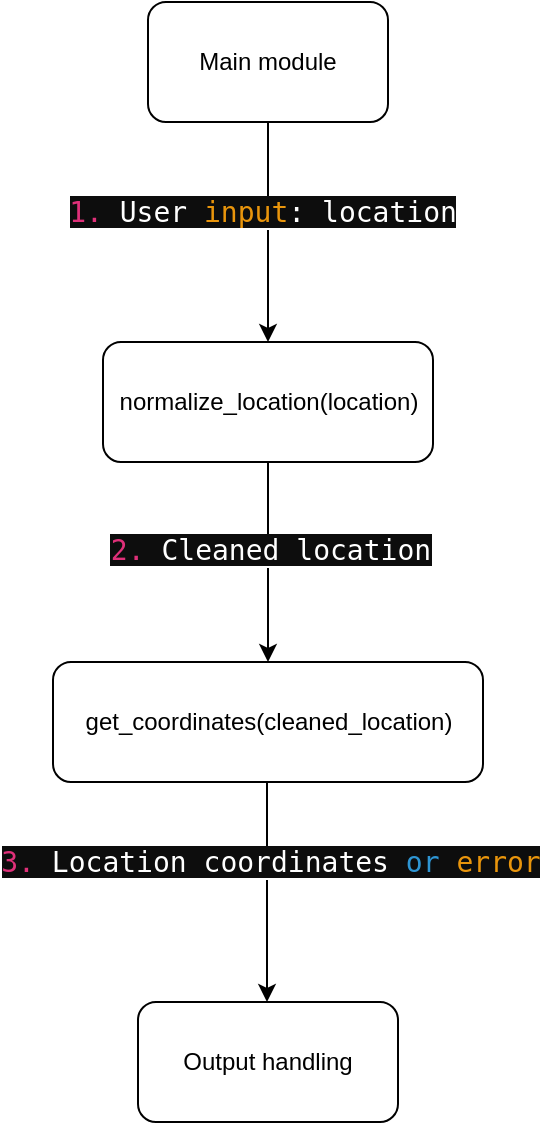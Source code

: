 <mxfile version="24.0.1" type="github" pages="2">
  <diagram name="Pagina-1" id="2YTZIJVzNYT9GM7ww6zc">
    <mxGraphModel dx="794" dy="420" grid="1" gridSize="10" guides="1" tooltips="1" connect="1" arrows="1" fold="1" page="1" pageScale="1" pageWidth="827" pageHeight="1169" math="0" shadow="0">
      <root>
        <mxCell id="0" />
        <mxCell id="1" parent="0" />
        <mxCell id="aRjigV2kszb3W_EXp4IW-1" value="Main module" style="rounded=1;whiteSpace=wrap;html=1;" vertex="1" parent="1">
          <mxGeometry x="140" y="30" width="120" height="60" as="geometry" />
        </mxCell>
        <mxCell id="aRjigV2kszb3W_EXp4IW-2" value="" style="endArrow=classic;html=1;rounded=0;exitX=0.5;exitY=1;exitDx=0;exitDy=0;entryX=0.5;entryY=0;entryDx=0;entryDy=0;" edge="1" parent="1" source="aRjigV2kszb3W_EXp4IW-1" target="aRjigV2kszb3W_EXp4IW-4">
          <mxGeometry width="50" height="50" relative="1" as="geometry">
            <mxPoint x="380" y="250" as="sourcePoint" />
            <mxPoint x="200" y="200" as="targetPoint" />
          </mxGeometry>
        </mxCell>
        <mxCell id="aRjigV2kszb3W_EXp4IW-3" value="&lt;span style=&quot;border: 0px solid rgb(227, 227, 227); box-sizing: border-box; --tw-border-spacing-x: 0; --tw-border-spacing-y: 0; --tw-translate-x: 0; --tw-translate-y: 0; --tw-rotate: 0; --tw-skew-x: 0; --tw-skew-y: 0; --tw-scale-x: 1; --tw-scale-y: 1; --tw-pan-x: ; --tw-pan-y: ; --tw-pinch-zoom: ; --tw-scroll-snap-strictness: proximity; --tw-gradient-from-position: ; --tw-gradient-via-position: ; --tw-gradient-to-position: ; --tw-ordinal: ; --tw-slashed-zero: ; --tw-numeric-figure: ; --tw-numeric-spacing: ; --tw-numeric-fraction: ; --tw-ring-inset: ; --tw-ring-offset-width: 0px; --tw-ring-offset-color: #fff; --tw-ring-color: rgba(69,89,164,.5); --tw-ring-offset-shadow: 0 0 transparent; --tw-ring-shadow: 0 0 transparent; --tw-shadow: 0 0 transparent; --tw-shadow-colored: 0 0 transparent; --tw-blur: ; --tw-brightness: ; --tw-contrast: ; --tw-grayscale: ; --tw-hue-rotate: ; --tw-invert: ; --tw-saturate: ; --tw-sepia: ; --tw-drop-shadow: ; --tw-backdrop-blur: ; --tw-backdrop-brightness: ; --tw-backdrop-contrast: ; --tw-backdrop-grayscale: ; --tw-backdrop-hue-rotate: ; --tw-backdrop-invert: ; --tw-backdrop-opacity: ; --tw-backdrop-saturate: ; --tw-backdrop-sepia: ; color: rgb(223, 48, 121); font-family: &amp;quot;Söhne Mono&amp;quot;, Monaco, &amp;quot;Andale Mono&amp;quot;, &amp;quot;Ubuntu Mono&amp;quot;, monospace; font-size: 14px; text-align: left; white-space-collapse: preserve; background-color: rgb(13, 13, 13);&quot; class=&quot;hljs-number&quot;&gt;1.&lt;/span&gt;&lt;span style=&quot;color: rgb(255, 255, 255); font-family: &amp;quot;Söhne Mono&amp;quot;, Monaco, &amp;quot;Andale Mono&amp;quot;, &amp;quot;Ubuntu Mono&amp;quot;, monospace; font-size: 14px; text-align: left; white-space-collapse: preserve; background-color: rgb(13, 13, 13);&quot;&gt; User &lt;/span&gt;&lt;span style=&quot;border: 0px solid rgb(227, 227, 227); box-sizing: border-box; --tw-border-spacing-x: 0; --tw-border-spacing-y: 0; --tw-translate-x: 0; --tw-translate-y: 0; --tw-rotate: 0; --tw-skew-x: 0; --tw-skew-y: 0; --tw-scale-x: 1; --tw-scale-y: 1; --tw-pan-x: ; --tw-pan-y: ; --tw-pinch-zoom: ; --tw-scroll-snap-strictness: proximity; --tw-gradient-from-position: ; --tw-gradient-via-position: ; --tw-gradient-to-position: ; --tw-ordinal: ; --tw-slashed-zero: ; --tw-numeric-figure: ; --tw-numeric-spacing: ; --tw-numeric-fraction: ; --tw-ring-inset: ; --tw-ring-offset-width: 0px; --tw-ring-offset-color: #fff; --tw-ring-color: rgba(69,89,164,.5); --tw-ring-offset-shadow: 0 0 transparent; --tw-ring-shadow: 0 0 transparent; --tw-shadow: 0 0 transparent; --tw-shadow-colored: 0 0 transparent; --tw-blur: ; --tw-brightness: ; --tw-contrast: ; --tw-grayscale: ; --tw-hue-rotate: ; --tw-invert: ; --tw-saturate: ; --tw-sepia: ; --tw-drop-shadow: ; --tw-backdrop-blur: ; --tw-backdrop-brightness: ; --tw-backdrop-contrast: ; --tw-backdrop-grayscale: ; --tw-backdrop-hue-rotate: ; --tw-backdrop-invert: ; --tw-backdrop-opacity: ; --tw-backdrop-saturate: ; --tw-backdrop-sepia: ; color: rgb(233, 149, 12); font-family: &amp;quot;Söhne Mono&amp;quot;, Monaco, &amp;quot;Andale Mono&amp;quot;, &amp;quot;Ubuntu Mono&amp;quot;, monospace; font-size: 14px; text-align: left; white-space-collapse: preserve; background-color: rgb(13, 13, 13);&quot; class=&quot;hljs-built_in&quot;&gt;input&lt;/span&gt;&lt;span style=&quot;color: rgb(255, 255, 255); font-family: &amp;quot;Söhne Mono&amp;quot;, Monaco, &amp;quot;Andale Mono&amp;quot;, &amp;quot;Ubuntu Mono&amp;quot;, monospace; font-size: 14px; text-align: left; white-space-collapse: preserve; background-color: rgb(13, 13, 13);&quot;&gt;: location&lt;/span&gt;" style="edgeLabel;html=1;align=center;verticalAlign=middle;resizable=0;points=[];" vertex="1" connectable="0" parent="aRjigV2kszb3W_EXp4IW-2">
          <mxGeometry x="-0.188" y="-3" relative="1" as="geometry">
            <mxPoint as="offset" />
          </mxGeometry>
        </mxCell>
        <mxCell id="aRjigV2kszb3W_EXp4IW-4" value="&lt;div style=&quot;text-align: left;&quot;&gt;normalize_location(location)&lt;/div&gt;" style="rounded=1;whiteSpace=wrap;html=1;" vertex="1" parent="1">
          <mxGeometry x="117.5" y="200" width="165" height="60" as="geometry" />
        </mxCell>
        <mxCell id="aRjigV2kszb3W_EXp4IW-5" value="" style="endArrow=classic;html=1;rounded=0;exitX=0.5;exitY=1;exitDx=0;exitDy=0;" edge="1" parent="1" source="aRjigV2kszb3W_EXp4IW-4">
          <mxGeometry width="50" height="50" relative="1" as="geometry">
            <mxPoint x="380" y="250" as="sourcePoint" />
            <mxPoint x="200" y="360" as="targetPoint" />
          </mxGeometry>
        </mxCell>
        <mxCell id="aRjigV2kszb3W_EXp4IW-6" value="&lt;span style=&quot;border: 0px solid rgb(227, 227, 227); box-sizing: border-box; --tw-border-spacing-x: 0; --tw-border-spacing-y: 0; --tw-translate-x: 0; --tw-translate-y: 0; --tw-rotate: 0; --tw-skew-x: 0; --tw-skew-y: 0; --tw-scale-x: 1; --tw-scale-y: 1; --tw-pan-x: ; --tw-pan-y: ; --tw-pinch-zoom: ; --tw-scroll-snap-strictness: proximity; --tw-gradient-from-position: ; --tw-gradient-via-position: ; --tw-gradient-to-position: ; --tw-ordinal: ; --tw-slashed-zero: ; --tw-numeric-figure: ; --tw-numeric-spacing: ; --tw-numeric-fraction: ; --tw-ring-inset: ; --tw-ring-offset-width: 0px; --tw-ring-offset-color: #fff; --tw-ring-color: rgba(69,89,164,.5); --tw-ring-offset-shadow: 0 0 transparent; --tw-ring-shadow: 0 0 transparent; --tw-shadow: 0 0 transparent; --tw-shadow-colored: 0 0 transparent; --tw-blur: ; --tw-brightness: ; --tw-contrast: ; --tw-grayscale: ; --tw-hue-rotate: ; --tw-invert: ; --tw-saturate: ; --tw-sepia: ; --tw-drop-shadow: ; --tw-backdrop-blur: ; --tw-backdrop-brightness: ; --tw-backdrop-contrast: ; --tw-backdrop-grayscale: ; --tw-backdrop-hue-rotate: ; --tw-backdrop-invert: ; --tw-backdrop-opacity: ; --tw-backdrop-saturate: ; --tw-backdrop-sepia: ; color: rgb(223, 48, 121); font-family: &amp;quot;Söhne Mono&amp;quot;, Monaco, &amp;quot;Andale Mono&amp;quot;, &amp;quot;Ubuntu Mono&amp;quot;, monospace; font-size: 14px; text-align: left; white-space-collapse: preserve; background-color: rgb(13, 13, 13);&quot; class=&quot;hljs-number&quot;&gt;2.&lt;/span&gt;&lt;span style=&quot;color: rgb(255, 255, 255); font-family: &amp;quot;Söhne Mono&amp;quot;, Monaco, &amp;quot;Andale Mono&amp;quot;, &amp;quot;Ubuntu Mono&amp;quot;, monospace; font-size: 14px; text-align: left; white-space-collapse: preserve; background-color: rgb(13, 13, 13);&quot;&gt; Cleaned location&lt;/span&gt;" style="edgeLabel;html=1;align=center;verticalAlign=middle;resizable=0;points=[];" vertex="1" connectable="0" parent="aRjigV2kszb3W_EXp4IW-5">
          <mxGeometry x="-0.127" y="1" relative="1" as="geometry">
            <mxPoint as="offset" />
          </mxGeometry>
        </mxCell>
        <mxCell id="aRjigV2kszb3W_EXp4IW-7" value="&lt;div style=&quot;text-align: left;&quot;&gt;get_coordinates(cleaned_location)&lt;/div&gt;" style="rounded=1;whiteSpace=wrap;html=1;" vertex="1" parent="1">
          <mxGeometry x="92.5" y="360" width="215" height="60" as="geometry" />
        </mxCell>
        <mxCell id="aRjigV2kszb3W_EXp4IW-8" value="" style="endArrow=classic;html=1;rounded=0;exitX=0.5;exitY=1;exitDx=0;exitDy=0;" edge="1" parent="1">
          <mxGeometry width="50" height="50" relative="1" as="geometry">
            <mxPoint x="199.5" y="420" as="sourcePoint" />
            <mxPoint x="199.5" y="530" as="targetPoint" />
          </mxGeometry>
        </mxCell>
        <mxCell id="aRjigV2kszb3W_EXp4IW-9" value="&lt;span style=&quot;border: 0px solid rgb(227, 227, 227); box-sizing: border-box; --tw-border-spacing-x: 0; --tw-border-spacing-y: 0; --tw-translate-x: 0; --tw-translate-y: 0; --tw-rotate: 0; --tw-skew-x: 0; --tw-skew-y: 0; --tw-scale-x: 1; --tw-scale-y: 1; --tw-pan-x: ; --tw-pan-y: ; --tw-pinch-zoom: ; --tw-scroll-snap-strictness: proximity; --tw-gradient-from-position: ; --tw-gradient-via-position: ; --tw-gradient-to-position: ; --tw-ordinal: ; --tw-slashed-zero: ; --tw-numeric-figure: ; --tw-numeric-spacing: ; --tw-numeric-fraction: ; --tw-ring-inset: ; --tw-ring-offset-width: 0px; --tw-ring-offset-color: #fff; --tw-ring-color: rgba(69,89,164,.5); --tw-ring-offset-shadow: 0 0 transparent; --tw-ring-shadow: 0 0 transparent; --tw-shadow: 0 0 transparent; --tw-shadow-colored: 0 0 transparent; --tw-blur: ; --tw-brightness: ; --tw-contrast: ; --tw-grayscale: ; --tw-hue-rotate: ; --tw-invert: ; --tw-saturate: ; --tw-sepia: ; --tw-drop-shadow: ; --tw-backdrop-blur: ; --tw-backdrop-brightness: ; --tw-backdrop-contrast: ; --tw-backdrop-grayscale: ; --tw-backdrop-hue-rotate: ; --tw-backdrop-invert: ; --tw-backdrop-opacity: ; --tw-backdrop-saturate: ; --tw-backdrop-sepia: ; color: rgb(223, 48, 121); font-family: &amp;quot;Söhne Mono&amp;quot;, Monaco, &amp;quot;Andale Mono&amp;quot;, &amp;quot;Ubuntu Mono&amp;quot;, monospace; font-size: 14px; text-align: left; white-space-collapse: preserve; background-color: rgb(13, 13, 13);&quot; class=&quot;hljs-number&quot;&gt;3.&lt;/span&gt;&lt;span style=&quot;color: rgb(255, 255, 255); font-family: &amp;quot;Söhne Mono&amp;quot;, Monaco, &amp;quot;Andale Mono&amp;quot;, &amp;quot;Ubuntu Mono&amp;quot;, monospace; font-size: 14px; text-align: left; white-space-collapse: preserve; background-color: rgb(13, 13, 13);&quot;&gt; Location coordinates &lt;/span&gt;&lt;span style=&quot;border: 0px solid rgb(227, 227, 227); box-sizing: border-box; --tw-border-spacing-x: 0; --tw-border-spacing-y: 0; --tw-translate-x: 0; --tw-translate-y: 0; --tw-rotate: 0; --tw-skew-x: 0; --tw-skew-y: 0; --tw-scale-x: 1; --tw-scale-y: 1; --tw-pan-x: ; --tw-pan-y: ; --tw-pinch-zoom: ; --tw-scroll-snap-strictness: proximity; --tw-gradient-from-position: ; --tw-gradient-via-position: ; --tw-gradient-to-position: ; --tw-ordinal: ; --tw-slashed-zero: ; --tw-numeric-figure: ; --tw-numeric-spacing: ; --tw-numeric-fraction: ; --tw-ring-inset: ; --tw-ring-offset-width: 0px; --tw-ring-offset-color: #fff; --tw-ring-color: rgba(69,89,164,.5); --tw-ring-offset-shadow: 0 0 transparent; --tw-ring-shadow: 0 0 transparent; --tw-shadow: 0 0 transparent; --tw-shadow-colored: 0 0 transparent; --tw-blur: ; --tw-brightness: ; --tw-contrast: ; --tw-grayscale: ; --tw-hue-rotate: ; --tw-invert: ; --tw-saturate: ; --tw-sepia: ; --tw-drop-shadow: ; --tw-backdrop-blur: ; --tw-backdrop-brightness: ; --tw-backdrop-contrast: ; --tw-backdrop-grayscale: ; --tw-backdrop-hue-rotate: ; --tw-backdrop-invert: ; --tw-backdrop-opacity: ; --tw-backdrop-saturate: ; --tw-backdrop-sepia: ; color: rgb(46, 149, 211); font-family: &amp;quot;Söhne Mono&amp;quot;, Monaco, &amp;quot;Andale Mono&amp;quot;, &amp;quot;Ubuntu Mono&amp;quot;, monospace; font-size: 14px; text-align: left; white-space-collapse: preserve; background-color: rgb(13, 13, 13);&quot; class=&quot;hljs-keyword&quot;&gt;or&lt;/span&gt;&lt;span style=&quot;color: rgb(255, 255, 255); font-family: &amp;quot;Söhne Mono&amp;quot;, Monaco, &amp;quot;Andale Mono&amp;quot;, &amp;quot;Ubuntu Mono&amp;quot;, monospace; font-size: 14px; text-align: left; white-space-collapse: preserve; background-color: rgb(13, 13, 13);&quot;&gt; &lt;/span&gt;&lt;span style=&quot;border: 0px solid rgb(227, 227, 227); box-sizing: border-box; --tw-border-spacing-x: 0; --tw-border-spacing-y: 0; --tw-translate-x: 0; --tw-translate-y: 0; --tw-rotate: 0; --tw-skew-x: 0; --tw-skew-y: 0; --tw-scale-x: 1; --tw-scale-y: 1; --tw-pan-x: ; --tw-pan-y: ; --tw-pinch-zoom: ; --tw-scroll-snap-strictness: proximity; --tw-gradient-from-position: ; --tw-gradient-via-position: ; --tw-gradient-to-position: ; --tw-ordinal: ; --tw-slashed-zero: ; --tw-numeric-figure: ; --tw-numeric-spacing: ; --tw-numeric-fraction: ; --tw-ring-inset: ; --tw-ring-offset-width: 0px; --tw-ring-offset-color: #fff; --tw-ring-color: rgba(69,89,164,.5); --tw-ring-offset-shadow: 0 0 transparent; --tw-ring-shadow: 0 0 transparent; --tw-shadow: 0 0 transparent; --tw-shadow-colored: 0 0 transparent; --tw-blur: ; --tw-brightness: ; --tw-contrast: ; --tw-grayscale: ; --tw-hue-rotate: ; --tw-invert: ; --tw-saturate: ; --tw-sepia: ; --tw-drop-shadow: ; --tw-backdrop-blur: ; --tw-backdrop-brightness: ; --tw-backdrop-contrast: ; --tw-backdrop-grayscale: ; --tw-backdrop-hue-rotate: ; --tw-backdrop-invert: ; --tw-backdrop-opacity: ; --tw-backdrop-saturate: ; --tw-backdrop-sepia: ; color: rgb(233, 149, 12); font-family: &amp;quot;Söhne Mono&amp;quot;, Monaco, &amp;quot;Andale Mono&amp;quot;, &amp;quot;Ubuntu Mono&amp;quot;, monospace; font-size: 14px; text-align: left; white-space-collapse: preserve; background-color: rgb(13, 13, 13);&quot; class=&quot;hljs-built_in&quot;&gt;error&lt;/span&gt;" style="edgeLabel;html=1;align=center;verticalAlign=middle;resizable=0;points=[];" vertex="1" connectable="0" parent="aRjigV2kszb3W_EXp4IW-8">
          <mxGeometry x="0.322" y="-3" relative="1" as="geometry">
            <mxPoint x="4" y="-33" as="offset" />
          </mxGeometry>
        </mxCell>
        <mxCell id="aRjigV2kszb3W_EXp4IW-10" value="&lt;div style=&quot;text-align: left;&quot;&gt;Output handling&lt;/div&gt;" style="rounded=1;whiteSpace=wrap;html=1;" vertex="1" parent="1">
          <mxGeometry x="135" y="530" width="130" height="60" as="geometry" />
        </mxCell>
      </root>
    </mxGraphModel>
  </diagram>
  <diagram id="PvmPr6w0M77Q1IZfku5T" name="Pagina-2">
    <mxGraphModel dx="794" dy="420" grid="1" gridSize="10" guides="1" tooltips="1" connect="1" arrows="1" fold="1" page="1" pageScale="1" pageWidth="827" pageHeight="1169" math="0" shadow="0">
      <root>
        <mxCell id="0" />
        <mxCell id="1" parent="0" />
        <mxCell id="zsFaWEYkMAPyd6KOFxsR-5" value="Document Identification" style="rounded=1;whiteSpace=wrap;html=1;fillColor=#fff2cc;strokeColor=#d6b656;" vertex="1" parent="1">
          <mxGeometry x="60" y="40" width="120" height="60" as="geometry" />
        </mxCell>
        <mxCell id="zsFaWEYkMAPyd6KOFxsR-6" value="Document Transcription" style="rounded=1;whiteSpace=wrap;html=1;fillColor=#fff2cc;strokeColor=#d6b656;" vertex="1" parent="1">
          <mxGeometry x="260" y="40" width="120" height="60" as="geometry" />
        </mxCell>
        <mxCell id="zsFaWEYkMAPyd6KOFxsR-7" value="DocumentTranscription" style="rounded=0;whiteSpace=wrap;html=1;fillColor=#d5e8d4;strokeColor=#82b366;" vertex="1" parent="1">
          <mxGeometry x="480" y="40" width="180" height="60" as="geometry" />
        </mxCell>
        <mxCell id="zsFaWEYkMAPyd6KOFxsR-8" value="&amp;nbsp;Transcription Loading" style="rounded=1;whiteSpace=wrap;html=1;fillColor=#fff2cc;strokeColor=#d6b656;" vertex="1" parent="1">
          <mxGeometry x="260" y="150" width="120" height="60" as="geometry" />
        </mxCell>
        <mxCell id="zsFaWEYkMAPyd6KOFxsR-9" value="Metadata&lt;div&gt;Production&lt;/div&gt;" style="rounded=1;whiteSpace=wrap;html=1;fillColor=#fff2cc;strokeColor=#d6b656;" vertex="1" parent="1">
          <mxGeometry x="260" y="250" width="120" height="60" as="geometry" />
        </mxCell>
        <mxCell id="zsFaWEYkMAPyd6KOFxsR-10" value="Transcription&lt;div&gt;Annotation&lt;/div&gt;" style="rounded=1;whiteSpace=wrap;html=1;fillColor=#fff2cc;strokeColor=#d6b656;" vertex="1" parent="1">
          <mxGeometry x="260" y="370" width="120" height="60" as="geometry" />
        </mxCell>
        <mxCell id="zsFaWEYkMAPyd6KOFxsR-11" value="HTMLTranscription" style="rounded=0;whiteSpace=wrap;html=1;fillColor=#d5e8d4;strokeColor=#82b366;" vertex="1" parent="1">
          <mxGeometry x="490" y="370" width="180" height="60" as="geometry" />
        </mxCell>
        <mxCell id="zsFaWEYkMAPyd6KOFxsR-12" value="HTML&amp;nbsp;&lt;div&gt;Cleaning&lt;/div&gt;" style="rounded=1;whiteSpace=wrap;html=1;fillColor=#fff2cc;strokeColor=#d6b656;" vertex="1" parent="1">
          <mxGeometry x="260" y="490" width="120" height="60" as="geometry" />
        </mxCell>
        <mxCell id="zsFaWEYkMAPyd6KOFxsR-13" value="HTMLTranscriptionCleaned" style="rounded=0;whiteSpace=wrap;html=1;fillColor=#d5e8d4;strokeColor=#82b366;" vertex="1" parent="1">
          <mxGeometry x="490" y="490" width="180" height="60" as="geometry" />
        </mxCell>
        <mxCell id="zsFaWEYkMAPyd6KOFxsR-14" value="Repository&lt;div&gt;Data Structure&lt;/div&gt;&lt;div&gt;Production&lt;/div&gt;" style="rounded=1;whiteSpace=wrap;html=1;fillColor=#fff2cc;strokeColor=#d6b656;" vertex="1" parent="1">
          <mxGeometry x="260" y="620" width="120" height="60" as="geometry" />
        </mxCell>
        <mxCell id="zsFaWEYkMAPyd6KOFxsR-15" value="RepositoryStructure" style="rounded=0;whiteSpace=wrap;html=1;fillColor=#d5e8d4;strokeColor=#82b366;" vertex="1" parent="1">
          <mxGeometry x="490" y="620" width="180" height="60" as="geometry" />
        </mxCell>
        <mxCell id="zsFaWEYkMAPyd6KOFxsR-16" value="XML Transformation" style="rounded=1;whiteSpace=wrap;html=1;fillColor=#fff2cc;strokeColor=#d6b656;" vertex="1" parent="1">
          <mxGeometry x="260" y="720" width="120" height="60" as="geometry" />
        </mxCell>
        <mxCell id="zsFaWEYkMAPyd6KOFxsR-17" value="PDF Production" style="rounded=1;whiteSpace=wrap;html=1;fillColor=#fff2cc;strokeColor=#d6b656;" vertex="1" parent="1">
          <mxGeometry x="260" y="820" width="120" height="60" as="geometry" />
        </mxCell>
        <mxCell id="zsFaWEYkMAPyd6KOFxsR-18" value="XMLTranscription" style="rounded=0;whiteSpace=wrap;html=1;fillColor=#d5e8d4;strokeColor=#82b366;" vertex="1" parent="1">
          <mxGeometry x="490" y="720" width="180" height="60" as="geometry" />
        </mxCell>
        <mxCell id="zsFaWEYkMAPyd6KOFxsR-19" value="PDFProduction" style="rounded=0;whiteSpace=wrap;html=1;fillColor=#d5e8d4;strokeColor=#82b366;" vertex="1" parent="1">
          <mxGeometry x="490" y="820" width="180" height="60" as="geometry" />
        </mxCell>
        <mxCell id="zsFaWEYkMAPyd6KOFxsR-20" value="Metadata&amp;nbsp;&lt;div&gt;Alignment&lt;/div&gt;" style="rounded=1;whiteSpace=wrap;html=1;fillColor=#fff2cc;strokeColor=#d6b656;" vertex="1" parent="1">
          <mxGeometry x="260" y="1020" width="120" height="60" as="geometry" />
        </mxCell>
        <mxCell id="zsFaWEYkMAPyd6KOFxsR-21" value="Dataset.ttl" style="rounded=0;whiteSpace=wrap;html=1;fillColor=#d5e8d4;strokeColor=#82b366;" vertex="1" parent="1">
          <mxGeometry x="490" y="1020" width="180" height="60" as="geometry" />
        </mxCell>
        <mxCell id="zsFaWEYkMAPyd6KOFxsR-22" value="Metadata&lt;div&gt;generation&lt;/div&gt;" style="rounded=1;whiteSpace=wrap;html=1;fillColor=#fff2cc;strokeColor=#d6b656;" vertex="1" parent="1">
          <mxGeometry x="260" y="930" width="120" height="60" as="geometry" />
        </mxCell>
        <mxCell id="zsFaWEYkMAPyd6KOFxsR-23" value="Data.ttl" style="rounded=0;whiteSpace=wrap;html=1;fillColor=#d5e8d4;strokeColor=#82b366;" vertex="1" parent="1">
          <mxGeometry x="490" y="930" width="180" height="60" as="geometry" />
        </mxCell>
        <mxCell id="zsFaWEYkMAPyd6KOFxsR-24" value="" style="endArrow=classic;html=1;rounded=0;exitX=1;exitY=0.5;exitDx=0;exitDy=0;entryX=0;entryY=0.5;entryDx=0;entryDy=0;" edge="1" parent="1" source="zsFaWEYkMAPyd6KOFxsR-6" target="zsFaWEYkMAPyd6KOFxsR-7">
          <mxGeometry width="50" height="50" relative="1" as="geometry">
            <mxPoint x="310" y="230" as="sourcePoint" />
            <mxPoint x="360" y="180" as="targetPoint" />
          </mxGeometry>
        </mxCell>
        <mxCell id="zsFaWEYkMAPyd6KOFxsR-25" value="" style="endArrow=classic;html=1;rounded=0;exitX=0;exitY=0.5;exitDx=0;exitDy=0;" edge="1" parent="1" source="zsFaWEYkMAPyd6KOFxsR-6" target="zsFaWEYkMAPyd6KOFxsR-5">
          <mxGeometry width="50" height="50" relative="1" as="geometry">
            <mxPoint x="390" y="80" as="sourcePoint" />
            <mxPoint x="490" y="80" as="targetPoint" />
          </mxGeometry>
        </mxCell>
        <mxCell id="zsFaWEYkMAPyd6KOFxsR-26" value="" style="endArrow=classic;html=1;rounded=0;exitX=0.5;exitY=1;exitDx=0;exitDy=0;entryX=0.5;entryY=0;entryDx=0;entryDy=0;" edge="1" parent="1" source="zsFaWEYkMAPyd6KOFxsR-6" target="zsFaWEYkMAPyd6KOFxsR-8">
          <mxGeometry width="50" height="50" relative="1" as="geometry">
            <mxPoint x="400" y="90" as="sourcePoint" />
            <mxPoint x="500" y="90" as="targetPoint" />
          </mxGeometry>
        </mxCell>
        <mxCell id="zsFaWEYkMAPyd6KOFxsR-27" value="" style="endArrow=classic;html=1;rounded=0;exitX=0.5;exitY=1;exitDx=0;exitDy=0;entryX=0.5;entryY=0;entryDx=0;entryDy=0;" edge="1" parent="1" source="zsFaWEYkMAPyd6KOFxsR-8" target="zsFaWEYkMAPyd6KOFxsR-9">
          <mxGeometry width="50" height="50" relative="1" as="geometry">
            <mxPoint x="410" y="100" as="sourcePoint" />
            <mxPoint x="510" y="100" as="targetPoint" />
          </mxGeometry>
        </mxCell>
        <mxCell id="zsFaWEYkMAPyd6KOFxsR-28" value="" style="endArrow=classic;html=1;rounded=0;exitX=0.5;exitY=1;exitDx=0;exitDy=0;" edge="1" parent="1" source="zsFaWEYkMAPyd6KOFxsR-9" target="zsFaWEYkMAPyd6KOFxsR-10">
          <mxGeometry width="50" height="50" relative="1" as="geometry">
            <mxPoint x="420" y="110" as="sourcePoint" />
            <mxPoint x="520" y="110" as="targetPoint" />
          </mxGeometry>
        </mxCell>
        <mxCell id="zsFaWEYkMAPyd6KOFxsR-29" value="" style="endArrow=classic;html=1;rounded=0;exitX=0.5;exitY=1;exitDx=0;exitDy=0;" edge="1" parent="1" source="zsFaWEYkMAPyd6KOFxsR-10" target="zsFaWEYkMAPyd6KOFxsR-12">
          <mxGeometry width="50" height="50" relative="1" as="geometry">
            <mxPoint x="370" y="390" as="sourcePoint" />
            <mxPoint x="470" y="390" as="targetPoint" />
          </mxGeometry>
        </mxCell>
        <mxCell id="zsFaWEYkMAPyd6KOFxsR-30" value="" style="endArrow=classic;html=1;rounded=0;exitX=1;exitY=0.5;exitDx=0;exitDy=0;entryX=0;entryY=0.5;entryDx=0;entryDy=0;" edge="1" parent="1" target="zsFaWEYkMAPyd6KOFxsR-11">
          <mxGeometry width="50" height="50" relative="1" as="geometry">
            <mxPoint x="380" y="399.5" as="sourcePoint" />
            <mxPoint x="480" y="399.5" as="targetPoint" />
          </mxGeometry>
        </mxCell>
        <mxCell id="zsFaWEYkMAPyd6KOFxsR-31" value="" style="endArrow=classic;html=1;rounded=0;exitX=1;exitY=0.5;exitDx=0;exitDy=0;entryX=0;entryY=0.5;entryDx=0;entryDy=0;" edge="1" parent="1">
          <mxGeometry width="50" height="50" relative="1" as="geometry">
            <mxPoint x="380" y="519.5" as="sourcePoint" />
            <mxPoint x="490" y="520" as="targetPoint" />
          </mxGeometry>
        </mxCell>
        <mxCell id="zsFaWEYkMAPyd6KOFxsR-32" value="" style="endArrow=classic;html=1;rounded=0;exitX=1;exitY=0.5;exitDx=0;exitDy=0;entryX=0;entryY=0.5;entryDx=0;entryDy=0;" edge="1" parent="1">
          <mxGeometry width="50" height="50" relative="1" as="geometry">
            <mxPoint x="380" y="649.5" as="sourcePoint" />
            <mxPoint x="490" y="650" as="targetPoint" />
          </mxGeometry>
        </mxCell>
        <mxCell id="zsFaWEYkMAPyd6KOFxsR-33" value="" style="endArrow=classic;html=1;rounded=0;exitX=0.5;exitY=1;exitDx=0;exitDy=0;entryX=0.5;entryY=0;entryDx=0;entryDy=0;" edge="1" parent="1" source="zsFaWEYkMAPyd6KOFxsR-12" target="zsFaWEYkMAPyd6KOFxsR-14">
          <mxGeometry width="50" height="50" relative="1" as="geometry">
            <mxPoint x="410" y="429.5" as="sourcePoint" />
            <mxPoint x="520" y="430" as="targetPoint" />
          </mxGeometry>
        </mxCell>
        <mxCell id="zsFaWEYkMAPyd6KOFxsR-34" value="" style="endArrow=classic;html=1;rounded=0;exitX=1;exitY=0.5;exitDx=0;exitDy=0;entryX=0;entryY=0.5;entryDx=0;entryDy=0;" edge="1" parent="1">
          <mxGeometry width="50" height="50" relative="1" as="geometry">
            <mxPoint x="380" y="749.5" as="sourcePoint" />
            <mxPoint x="490" y="750" as="targetPoint" />
          </mxGeometry>
        </mxCell>
        <mxCell id="zsFaWEYkMAPyd6KOFxsR-35" value="" style="endArrow=classic;html=1;rounded=0;exitX=1;exitY=0.5;exitDx=0;exitDy=0;entryX=0;entryY=0.5;entryDx=0;entryDy=0;" edge="1" parent="1">
          <mxGeometry width="50" height="50" relative="1" as="geometry">
            <mxPoint x="380" y="849.5" as="sourcePoint" />
            <mxPoint x="490" y="850" as="targetPoint" />
          </mxGeometry>
        </mxCell>
        <mxCell id="zsFaWEYkMAPyd6KOFxsR-36" value="" style="endArrow=classic;html=1;rounded=0;exitX=1;exitY=0.5;exitDx=0;exitDy=0;entryX=0;entryY=0.5;entryDx=0;entryDy=0;" edge="1" parent="1">
          <mxGeometry width="50" height="50" relative="1" as="geometry">
            <mxPoint x="380" y="959.5" as="sourcePoint" />
            <mxPoint x="490" y="960" as="targetPoint" />
          </mxGeometry>
        </mxCell>
        <mxCell id="zsFaWEYkMAPyd6KOFxsR-37" value="" style="endArrow=classic;html=1;rounded=0;exitX=1;exitY=0.5;exitDx=0;exitDy=0;entryX=0;entryY=0.5;entryDx=0;entryDy=0;" edge="1" parent="1">
          <mxGeometry width="50" height="50" relative="1" as="geometry">
            <mxPoint x="380" y="1049.5" as="sourcePoint" />
            <mxPoint x="490" y="1050" as="targetPoint" />
          </mxGeometry>
        </mxCell>
        <mxCell id="zsFaWEYkMAPyd6KOFxsR-38" value="" style="endArrow=classic;html=1;rounded=0;exitX=0.5;exitY=1;exitDx=0;exitDy=0;" edge="1" parent="1">
          <mxGeometry width="50" height="50" relative="1" as="geometry">
            <mxPoint x="319.5" y="680" as="sourcePoint" />
            <mxPoint x="320" y="720" as="targetPoint" />
          </mxGeometry>
        </mxCell>
        <mxCell id="zsFaWEYkMAPyd6KOFxsR-39" value="" style="endArrow=classic;html=1;rounded=0;exitX=0.5;exitY=1;exitDx=0;exitDy=0;" edge="1" parent="1">
          <mxGeometry width="50" height="50" relative="1" as="geometry">
            <mxPoint x="319.5" y="780" as="sourcePoint" />
            <mxPoint x="320" y="820" as="targetPoint" />
          </mxGeometry>
        </mxCell>
        <mxCell id="zsFaWEYkMAPyd6KOFxsR-40" value="" style="endArrow=classic;html=1;rounded=0;exitX=0.5;exitY=1;exitDx=0;exitDy=0;entryX=0.5;entryY=0;entryDx=0;entryDy=0;" edge="1" parent="1" target="zsFaWEYkMAPyd6KOFxsR-22">
          <mxGeometry width="50" height="50" relative="1" as="geometry">
            <mxPoint x="319.5" y="880" as="sourcePoint" />
            <mxPoint x="320" y="920" as="targetPoint" />
          </mxGeometry>
        </mxCell>
        <mxCell id="zsFaWEYkMAPyd6KOFxsR-41" value="" style="endArrow=classic;html=1;rounded=0;exitX=0.5;exitY=1;exitDx=0;exitDy=0;entryX=0.5;entryY=0;entryDx=0;entryDy=0;" edge="1" parent="1" target="zsFaWEYkMAPyd6KOFxsR-20">
          <mxGeometry width="50" height="50" relative="1" as="geometry">
            <mxPoint x="319.5" y="990" as="sourcePoint" />
            <mxPoint x="320" y="1030" as="targetPoint" />
          </mxGeometry>
        </mxCell>
        <mxCell id="zsFaWEYkMAPyd6KOFxsR-42" value="DocumentMetadata" style="rounded=0;whiteSpace=wrap;html=1;fillColor=#d5e8d4;strokeColor=#82b366;" vertex="1" parent="1">
          <mxGeometry x="490" y="250" width="180" height="60" as="geometry" />
        </mxCell>
        <mxCell id="zsFaWEYkMAPyd6KOFxsR-43" value="" style="endArrow=classic;html=1;rounded=0;exitX=1;exitY=0.5;exitDx=0;exitDy=0;entryX=0;entryY=0.5;entryDx=0;entryDy=0;" edge="1" parent="1" target="zsFaWEYkMAPyd6KOFxsR-42">
          <mxGeometry width="50" height="50" relative="1" as="geometry">
            <mxPoint x="380" y="279.5" as="sourcePoint" />
            <mxPoint x="480" y="279.5" as="targetPoint" />
          </mxGeometry>
        </mxCell>
        <mxCell id="zsFaWEYkMAPyd6KOFxsR-44" value="Metadata&lt;div&gt;Persistance&lt;/div&gt;" style="rounded=1;whiteSpace=wrap;html=1;fillColor=#fff2cc;strokeColor=#d6b656;" vertex="1" parent="1">
          <mxGeometry x="750" y="250" width="120" height="60" as="geometry" />
        </mxCell>
      </root>
    </mxGraphModel>
  </diagram>
</mxfile>

